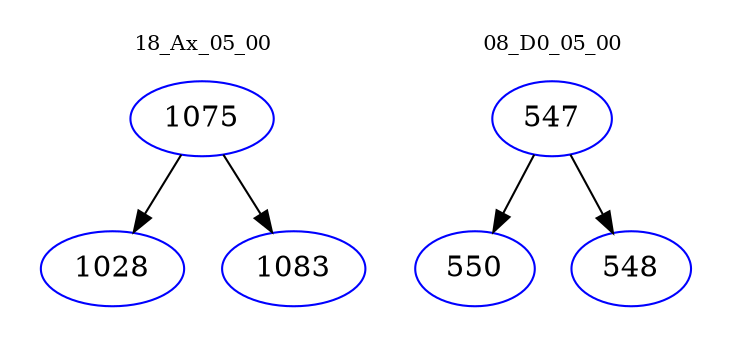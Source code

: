 digraph{
subgraph cluster_0 {
color = white
label = "18_Ax_05_00";
fontsize=10;
T0_1075 [label="1075", color="blue"]
T0_1075 -> T0_1028 [color="black"]
T0_1028 [label="1028", color="blue"]
T0_1075 -> T0_1083 [color="black"]
T0_1083 [label="1083", color="blue"]
}
subgraph cluster_1 {
color = white
label = "08_D0_05_00";
fontsize=10;
T1_547 [label="547", color="blue"]
T1_547 -> T1_550 [color="black"]
T1_550 [label="550", color="blue"]
T1_547 -> T1_548 [color="black"]
T1_548 [label="548", color="blue"]
}
}
